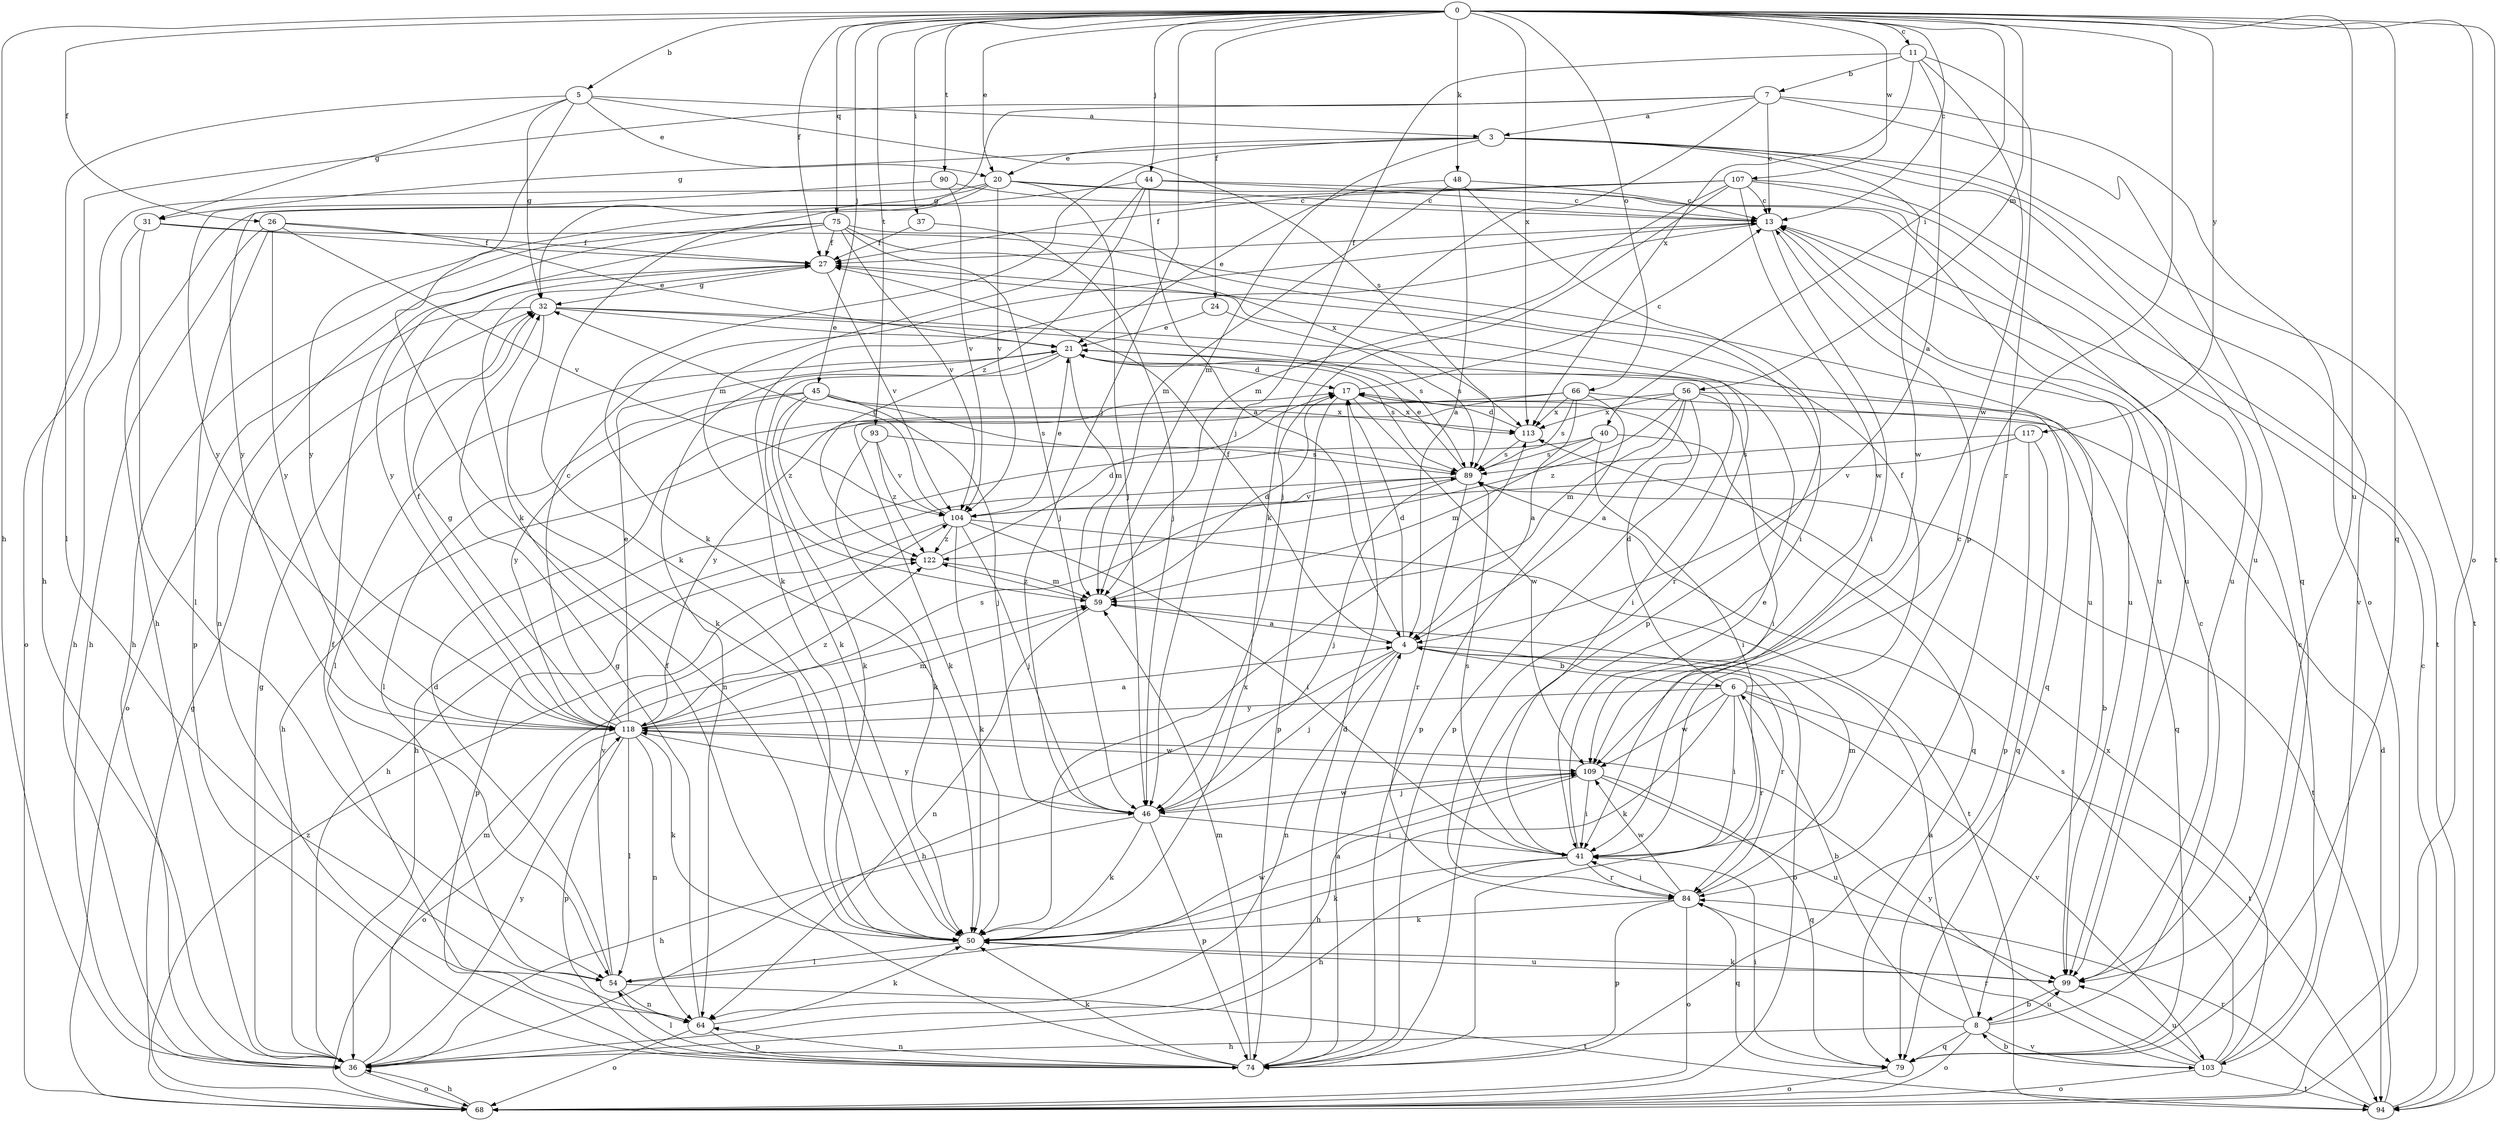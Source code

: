 strict digraph  {
0;
3;
4;
5;
6;
7;
8;
11;
13;
17;
20;
21;
24;
26;
27;
31;
32;
36;
37;
40;
41;
44;
45;
46;
48;
50;
54;
56;
59;
64;
66;
68;
74;
75;
79;
84;
89;
90;
93;
94;
99;
103;
104;
107;
109;
113;
117;
118;
122;
0 -> 5  [label=b];
0 -> 11  [label=c];
0 -> 13  [label=c];
0 -> 20  [label=e];
0 -> 24  [label=f];
0 -> 26  [label=f];
0 -> 27  [label=f];
0 -> 36  [label=h];
0 -> 37  [label=i];
0 -> 40  [label=i];
0 -> 44  [label=j];
0 -> 45  [label=j];
0 -> 46  [label=j];
0 -> 48  [label=k];
0 -> 56  [label=m];
0 -> 66  [label=o];
0 -> 68  [label=o];
0 -> 74  [label=p];
0 -> 75  [label=q];
0 -> 79  [label=q];
0 -> 90  [label=t];
0 -> 93  [label=t];
0 -> 94  [label=t];
0 -> 99  [label=u];
0 -> 107  [label=w];
0 -> 113  [label=x];
0 -> 117  [label=y];
3 -> 20  [label=e];
3 -> 31  [label=g];
3 -> 50  [label=k];
3 -> 59  [label=m];
3 -> 94  [label=t];
3 -> 99  [label=u];
3 -> 103  [label=v];
3 -> 109  [label=w];
4 -> 6  [label=b];
4 -> 17  [label=d];
4 -> 27  [label=f];
4 -> 36  [label=h];
4 -> 46  [label=j];
4 -> 64  [label=n];
4 -> 68  [label=o];
4 -> 84  [label=r];
5 -> 3  [label=a];
5 -> 20  [label=e];
5 -> 31  [label=g];
5 -> 32  [label=g];
5 -> 50  [label=k];
5 -> 54  [label=l];
5 -> 89  [label=s];
6 -> 17  [label=d];
6 -> 27  [label=f];
6 -> 41  [label=i];
6 -> 50  [label=k];
6 -> 84  [label=r];
6 -> 94  [label=t];
6 -> 103  [label=v];
6 -> 109  [label=w];
6 -> 118  [label=y];
7 -> 3  [label=a];
7 -> 13  [label=c];
7 -> 32  [label=g];
7 -> 36  [label=h];
7 -> 50  [label=k];
7 -> 68  [label=o];
7 -> 79  [label=q];
8 -> 4  [label=a];
8 -> 6  [label=b];
8 -> 13  [label=c];
8 -> 36  [label=h];
8 -> 68  [label=o];
8 -> 79  [label=q];
8 -> 99  [label=u];
8 -> 103  [label=v];
11 -> 4  [label=a];
11 -> 7  [label=b];
11 -> 46  [label=j];
11 -> 84  [label=r];
11 -> 109  [label=w];
11 -> 113  [label=x];
13 -> 27  [label=f];
13 -> 41  [label=i];
13 -> 50  [label=k];
13 -> 99  [label=u];
17 -> 13  [label=c];
17 -> 74  [label=p];
17 -> 109  [label=w];
17 -> 113  [label=x];
20 -> 13  [label=c];
20 -> 46  [label=j];
20 -> 50  [label=k];
20 -> 68  [label=o];
20 -> 99  [label=u];
20 -> 104  [label=v];
20 -> 118  [label=y];
21 -> 17  [label=d];
21 -> 41  [label=i];
21 -> 50  [label=k];
21 -> 54  [label=l];
21 -> 59  [label=m];
21 -> 64  [label=n];
21 -> 89  [label=s];
24 -> 21  [label=e];
24 -> 89  [label=s];
26 -> 21  [label=e];
26 -> 27  [label=f];
26 -> 36  [label=h];
26 -> 74  [label=p];
26 -> 104  [label=v];
26 -> 118  [label=y];
27 -> 32  [label=g];
27 -> 84  [label=r];
27 -> 104  [label=v];
31 -> 27  [label=f];
31 -> 36  [label=h];
31 -> 54  [label=l];
31 -> 99  [label=u];
32 -> 21  [label=e];
32 -> 50  [label=k];
32 -> 68  [label=o];
32 -> 79  [label=q];
32 -> 89  [label=s];
36 -> 32  [label=g];
36 -> 59  [label=m];
36 -> 68  [label=o];
36 -> 118  [label=y];
37 -> 27  [label=f];
37 -> 46  [label=j];
40 -> 36  [label=h];
40 -> 41  [label=i];
40 -> 59  [label=m];
40 -> 79  [label=q];
40 -> 89  [label=s];
41 -> 13  [label=c];
41 -> 21  [label=e];
41 -> 36  [label=h];
41 -> 50  [label=k];
41 -> 84  [label=r];
41 -> 89  [label=s];
44 -> 4  [label=a];
44 -> 13  [label=c];
44 -> 59  [label=m];
44 -> 99  [label=u];
44 -> 118  [label=y];
44 -> 122  [label=z];
45 -> 46  [label=j];
45 -> 50  [label=k];
45 -> 54  [label=l];
45 -> 89  [label=s];
45 -> 113  [label=x];
45 -> 118  [label=y];
45 -> 122  [label=z];
46 -> 36  [label=h];
46 -> 41  [label=i];
46 -> 50  [label=k];
46 -> 74  [label=p];
46 -> 109  [label=w];
46 -> 118  [label=y];
48 -> 4  [label=a];
48 -> 13  [label=c];
48 -> 21  [label=e];
48 -> 59  [label=m];
48 -> 74  [label=p];
50 -> 54  [label=l];
50 -> 99  [label=u];
50 -> 113  [label=x];
54 -> 17  [label=d];
54 -> 64  [label=n];
54 -> 94  [label=t];
54 -> 104  [label=v];
54 -> 109  [label=w];
56 -> 4  [label=a];
56 -> 36  [label=h];
56 -> 41  [label=i];
56 -> 59  [label=m];
56 -> 74  [label=p];
56 -> 79  [label=q];
56 -> 113  [label=x];
56 -> 122  [label=z];
59 -> 4  [label=a];
59 -> 17  [label=d];
59 -> 64  [label=n];
59 -> 122  [label=z];
64 -> 27  [label=f];
64 -> 32  [label=g];
64 -> 50  [label=k];
64 -> 68  [label=o];
64 -> 74  [label=p];
66 -> 4  [label=a];
66 -> 8  [label=b];
66 -> 50  [label=k];
66 -> 74  [label=p];
66 -> 89  [label=s];
66 -> 113  [label=x];
66 -> 118  [label=y];
68 -> 32  [label=g];
68 -> 36  [label=h];
68 -> 122  [label=z];
74 -> 4  [label=a];
74 -> 17  [label=d];
74 -> 27  [label=f];
74 -> 50  [label=k];
74 -> 54  [label=l];
74 -> 59  [label=m];
74 -> 64  [label=n];
75 -> 27  [label=f];
75 -> 36  [label=h];
75 -> 41  [label=i];
75 -> 46  [label=j];
75 -> 64  [label=n];
75 -> 104  [label=v];
75 -> 113  [label=x];
75 -> 118  [label=y];
79 -> 41  [label=i];
79 -> 68  [label=o];
84 -> 41  [label=i];
84 -> 50  [label=k];
84 -> 59  [label=m];
84 -> 68  [label=o];
84 -> 74  [label=p];
84 -> 79  [label=q];
84 -> 109  [label=w];
89 -> 21  [label=e];
89 -> 36  [label=h];
89 -> 46  [label=j];
89 -> 84  [label=r];
89 -> 94  [label=t];
89 -> 104  [label=v];
90 -> 13  [label=c];
90 -> 104  [label=v];
90 -> 118  [label=y];
93 -> 50  [label=k];
93 -> 89  [label=s];
93 -> 104  [label=v];
93 -> 122  [label=z];
94 -> 13  [label=c];
94 -> 17  [label=d];
94 -> 84  [label=r];
99 -> 8  [label=b];
99 -> 50  [label=k];
103 -> 8  [label=b];
103 -> 13  [label=c];
103 -> 68  [label=o];
103 -> 84  [label=r];
103 -> 89  [label=s];
103 -> 94  [label=t];
103 -> 99  [label=u];
103 -> 113  [label=x];
103 -> 118  [label=y];
104 -> 21  [label=e];
104 -> 32  [label=g];
104 -> 41  [label=i];
104 -> 46  [label=j];
104 -> 50  [label=k];
104 -> 74  [label=p];
104 -> 94  [label=t];
104 -> 122  [label=z];
107 -> 13  [label=c];
107 -> 27  [label=f];
107 -> 36  [label=h];
107 -> 46  [label=j];
107 -> 59  [label=m];
107 -> 94  [label=t];
107 -> 99  [label=u];
107 -> 109  [label=w];
109 -> 36  [label=h];
109 -> 41  [label=i];
109 -> 46  [label=j];
109 -> 79  [label=q];
109 -> 99  [label=u];
113 -> 17  [label=d];
113 -> 89  [label=s];
117 -> 74  [label=p];
117 -> 79  [label=q];
117 -> 89  [label=s];
117 -> 104  [label=v];
118 -> 4  [label=a];
118 -> 13  [label=c];
118 -> 21  [label=e];
118 -> 27  [label=f];
118 -> 32  [label=g];
118 -> 50  [label=k];
118 -> 54  [label=l];
118 -> 59  [label=m];
118 -> 64  [label=n];
118 -> 68  [label=o];
118 -> 74  [label=p];
118 -> 89  [label=s];
118 -> 109  [label=w];
118 -> 122  [label=z];
122 -> 17  [label=d];
122 -> 59  [label=m];
}
